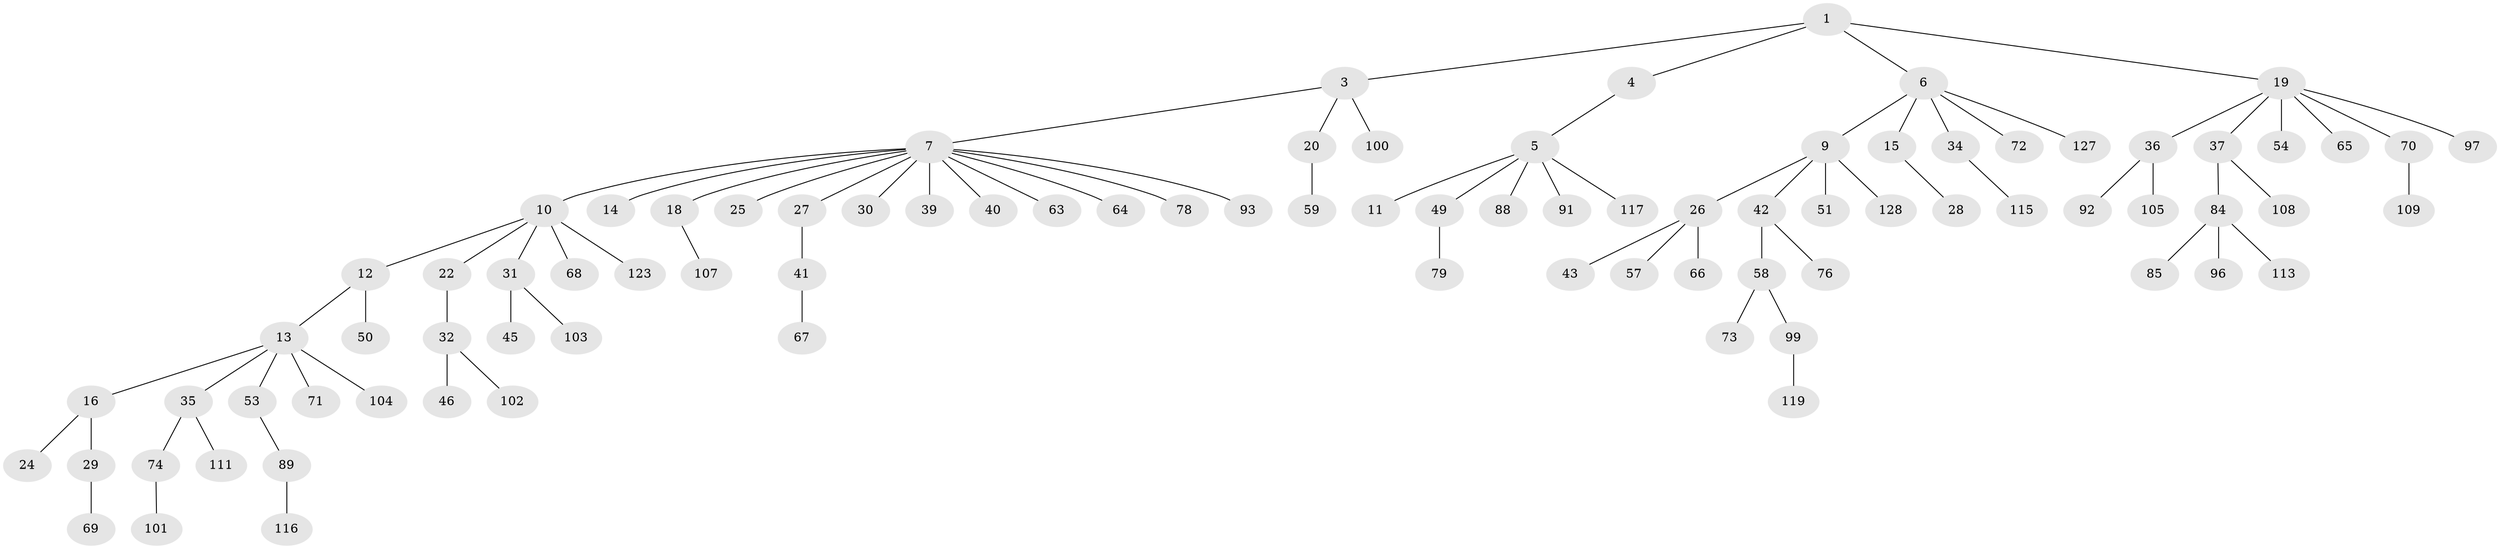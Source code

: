 // original degree distribution, {2: 0.2824427480916031, 4: 0.05343511450381679, 5: 0.03816793893129771, 3: 0.08396946564885496, 7: 0.007633587786259542, 6: 0.022900763358778626, 9: 0.007633587786259542, 1: 0.5038167938931297}
// Generated by graph-tools (version 1.1) at 2025/42/03/06/25 10:42:03]
// undirected, 89 vertices, 88 edges
graph export_dot {
graph [start="1"]
  node [color=gray90,style=filled];
  1 [super="+2"];
  3 [super="+122"];
  4 [super="+38"];
  5 [super="+21"];
  6 [super="+23"];
  7 [super="+8"];
  9 [super="+47"];
  10 [super="+17"];
  11;
  12 [super="+87"];
  13;
  14;
  15 [super="+56"];
  16 [super="+94"];
  18 [super="+82"];
  19 [super="+33"];
  20 [super="+55"];
  22 [super="+112"];
  24 [super="+131"];
  25 [super="+121"];
  26 [super="+114"];
  27;
  28;
  29 [super="+62"];
  30 [super="+125"];
  31 [super="+77"];
  32 [super="+95"];
  34 [super="+61"];
  35 [super="+98"];
  36 [super="+52"];
  37 [super="+48"];
  39 [super="+75"];
  40;
  41 [super="+81"];
  42 [super="+44"];
  43;
  45;
  46;
  49;
  50;
  51;
  53 [super="+60"];
  54;
  57 [super="+129"];
  58 [super="+83"];
  59;
  63 [super="+118"];
  64;
  65;
  66 [super="+86"];
  67;
  68;
  69;
  70;
  71 [super="+80"];
  72;
  73;
  74;
  76;
  78 [super="+130"];
  79 [super="+90"];
  84 [super="+110"];
  85;
  88;
  89;
  91 [super="+126"];
  92 [super="+106"];
  93;
  96;
  97;
  99;
  100;
  101;
  102;
  103;
  104;
  105;
  107;
  108;
  109;
  111 [super="+120"];
  113;
  115;
  116;
  117;
  119 [super="+124"];
  123;
  127;
  128;
  1 -- 19;
  1 -- 3;
  1 -- 4;
  1 -- 6;
  3 -- 7;
  3 -- 20;
  3 -- 100;
  4 -- 5;
  5 -- 11;
  5 -- 49;
  5 -- 88;
  5 -- 91;
  5 -- 117;
  6 -- 9;
  6 -- 15;
  6 -- 34;
  6 -- 72;
  6 -- 127;
  7 -- 14;
  7 -- 27;
  7 -- 40;
  7 -- 64;
  7 -- 39;
  7 -- 10;
  7 -- 78;
  7 -- 18;
  7 -- 25;
  7 -- 93;
  7 -- 30;
  7 -- 63;
  9 -- 26;
  9 -- 42;
  9 -- 51;
  9 -- 128;
  10 -- 12;
  10 -- 31;
  10 -- 68;
  10 -- 123;
  10 -- 22;
  12 -- 13;
  12 -- 50;
  13 -- 16;
  13 -- 35;
  13 -- 53;
  13 -- 71;
  13 -- 104;
  15 -- 28;
  16 -- 24;
  16 -- 29;
  18 -- 107;
  19 -- 36;
  19 -- 65;
  19 -- 97;
  19 -- 37;
  19 -- 70;
  19 -- 54;
  20 -- 59;
  22 -- 32;
  26 -- 43;
  26 -- 57;
  26 -- 66;
  27 -- 41;
  29 -- 69;
  31 -- 45;
  31 -- 103;
  32 -- 46;
  32 -- 102;
  34 -- 115;
  35 -- 74;
  35 -- 111;
  36 -- 105;
  36 -- 92;
  37 -- 108;
  37 -- 84;
  41 -- 67;
  42 -- 58;
  42 -- 76;
  49 -- 79;
  53 -- 89;
  58 -- 73;
  58 -- 99;
  70 -- 109;
  74 -- 101;
  84 -- 85;
  84 -- 96;
  84 -- 113;
  89 -- 116;
  99 -- 119;
}
